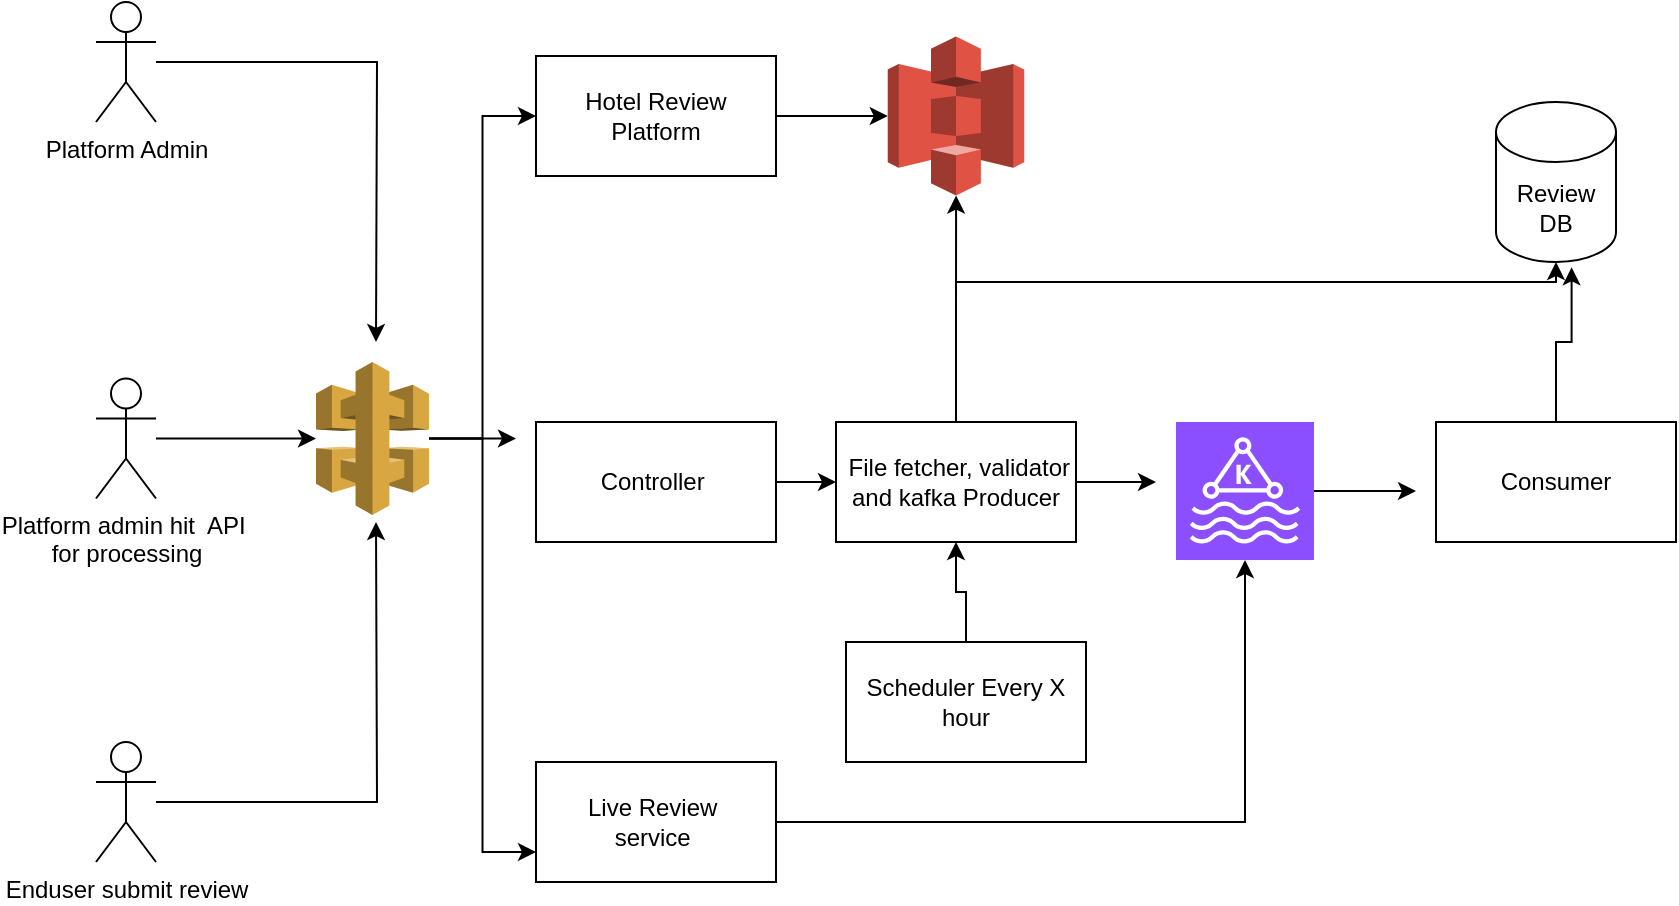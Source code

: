 <mxfile version="26.2.14">
  <diagram name="Page-1" id="gLbh3OFSFKKdITn1auYc">
    <mxGraphModel dx="1281" dy="570" grid="1" gridSize="10" guides="1" tooltips="1" connect="1" arrows="1" fold="1" page="1" pageScale="1" pageWidth="850" pageHeight="1100" math="0" shadow="0">
      <root>
        <mxCell id="0" />
        <mxCell id="1" parent="0" />
        <mxCell id="18LhkL2Vf4VFiMgtXKWE-20" style="edgeStyle=orthogonalEdgeStyle;rounded=0;orthogonalLoop=1;jettySize=auto;html=1;" edge="1" parent="1" source="UB9DZYSupl-qanN3jUrm-1">
          <mxGeometry relative="1" as="geometry">
            <mxPoint x="190" y="380" as="targetPoint" />
          </mxGeometry>
        </mxCell>
        <mxCell id="UB9DZYSupl-qanN3jUrm-1" value="Platform Admin&lt;div&gt;&lt;br&gt;&lt;/div&gt;" style="shape=umlActor;verticalLabelPosition=bottom;verticalAlign=top;html=1;outlineConnect=0;" parent="1" vertex="1">
          <mxGeometry x="50" y="210" width="30" height="60" as="geometry" />
        </mxCell>
        <mxCell id="UB9DZYSupl-qanN3jUrm-3" value="Hotel Review Platform" style="rounded=0;whiteSpace=wrap;html=1;" parent="1" vertex="1">
          <mxGeometry x="270" y="237" width="120" height="60" as="geometry" />
        </mxCell>
        <mxCell id="UB9DZYSupl-qanN3jUrm-4" value="" style="outlineConnect=0;dashed=0;verticalLabelPosition=bottom;verticalAlign=top;align=center;html=1;shape=mxgraph.aws3.s3;fillColor=#E05243;gradientColor=none;" parent="1" vertex="1">
          <mxGeometry x="445.88" y="227.25" width="68.25" height="79.5" as="geometry" />
        </mxCell>
        <mxCell id="UB9DZYSupl-qanN3jUrm-5" style="edgeStyle=orthogonalEdgeStyle;rounded=0;orthogonalLoop=1;jettySize=auto;html=1;entryX=0;entryY=0.5;entryDx=0;entryDy=0;entryPerimeter=0;" parent="1" source="UB9DZYSupl-qanN3jUrm-3" target="UB9DZYSupl-qanN3jUrm-4" edge="1">
          <mxGeometry relative="1" as="geometry" />
        </mxCell>
        <mxCell id="UB9DZYSupl-qanN3jUrm-12" style="edgeStyle=orthogonalEdgeStyle;rounded=0;orthogonalLoop=1;jettySize=auto;html=1;entryX=0;entryY=0.5;entryDx=0;entryDy=0;" parent="1" source="UB9DZYSupl-qanN3jUrm-6" target="UB9DZYSupl-qanN3jUrm-11" edge="1">
          <mxGeometry relative="1" as="geometry" />
        </mxCell>
        <mxCell id="UB9DZYSupl-qanN3jUrm-6" value="Controller&amp;nbsp;" style="rounded=0;whiteSpace=wrap;html=1;" parent="1" vertex="1">
          <mxGeometry x="270" y="420" width="120" height="60" as="geometry" />
        </mxCell>
        <mxCell id="18LhkL2Vf4VFiMgtXKWE-19" style="edgeStyle=orthogonalEdgeStyle;rounded=0;orthogonalLoop=1;jettySize=auto;html=1;" edge="1" parent="1" source="UB9DZYSupl-qanN3jUrm-7" target="18LhkL2Vf4VFiMgtXKWE-15">
          <mxGeometry relative="1" as="geometry" />
        </mxCell>
        <mxCell id="UB9DZYSupl-qanN3jUrm-7" value="Platform admin hit&amp;nbsp; API&amp;nbsp;&lt;div&gt;for processing&lt;/div&gt;" style="shape=umlActor;verticalLabelPosition=bottom;verticalAlign=top;html=1;outlineConnect=0;" parent="1" vertex="1">
          <mxGeometry x="50" y="398.25" width="30" height="60" as="geometry" />
        </mxCell>
        <mxCell id="18LhkL2Vf4VFiMgtXKWE-28" value="" style="edgeStyle=orthogonalEdgeStyle;rounded=0;orthogonalLoop=1;jettySize=auto;html=1;" edge="1" parent="1" source="UB9DZYSupl-qanN3jUrm-9" target="UB9DZYSupl-qanN3jUrm-11">
          <mxGeometry relative="1" as="geometry" />
        </mxCell>
        <mxCell id="UB9DZYSupl-qanN3jUrm-9" value="Scheduler Every X hour" style="rounded=0;whiteSpace=wrap;html=1;" parent="1" vertex="1">
          <mxGeometry x="425" y="530" width="120" height="60" as="geometry" />
        </mxCell>
        <mxCell id="UB9DZYSupl-qanN3jUrm-15" style="edgeStyle=orthogonalEdgeStyle;rounded=0;orthogonalLoop=1;jettySize=auto;html=1;" parent="1" source="UB9DZYSupl-qanN3jUrm-11" target="UB9DZYSupl-qanN3jUrm-4" edge="1">
          <mxGeometry relative="1" as="geometry" />
        </mxCell>
        <mxCell id="18LhkL2Vf4VFiMgtXKWE-13" style="edgeStyle=orthogonalEdgeStyle;rounded=0;orthogonalLoop=1;jettySize=auto;html=1;" edge="1" parent="1" source="UB9DZYSupl-qanN3jUrm-11" target="UB9DZYSupl-qanN3jUrm-16">
          <mxGeometry relative="1" as="geometry">
            <Array as="points">
              <mxPoint x="480" y="350" />
            </Array>
          </mxGeometry>
        </mxCell>
        <mxCell id="18LhkL2Vf4VFiMgtXKWE-26" style="edgeStyle=orthogonalEdgeStyle;rounded=0;orthogonalLoop=1;jettySize=auto;html=1;" edge="1" parent="1" source="UB9DZYSupl-qanN3jUrm-11">
          <mxGeometry relative="1" as="geometry">
            <mxPoint x="580" y="450" as="targetPoint" />
          </mxGeometry>
        </mxCell>
        <mxCell id="UB9DZYSupl-qanN3jUrm-11" value="&amp;nbsp;File fetcher, validator and kafka Producer" style="rounded=0;whiteSpace=wrap;html=1;" parent="1" vertex="1">
          <mxGeometry x="420" y="420" width="120" height="60" as="geometry" />
        </mxCell>
        <mxCell id="UB9DZYSupl-qanN3jUrm-16" value="Review DB" style="shape=cylinder3;whiteSpace=wrap;html=1;boundedLbl=1;backgroundOutline=1;size=15;" parent="1" vertex="1">
          <mxGeometry x="750" y="260" width="60" height="80" as="geometry" />
        </mxCell>
        <mxCell id="18LhkL2Vf4VFiMgtXKWE-27" style="edgeStyle=orthogonalEdgeStyle;rounded=0;orthogonalLoop=1;jettySize=auto;html=1;" edge="1" parent="1" source="UB9DZYSupl-qanN3jUrm-18">
          <mxGeometry relative="1" as="geometry">
            <mxPoint x="710" y="454.5" as="targetPoint" />
          </mxGeometry>
        </mxCell>
        <mxCell id="UB9DZYSupl-qanN3jUrm-18" value="" style="sketch=0;points=[[0,0,0],[0.25,0,0],[0.5,0,0],[0.75,0,0],[1,0,0],[0,1,0],[0.25,1,0],[0.5,1,0],[0.75,1,0],[1,1,0],[0,0.25,0],[0,0.5,0],[0,0.75,0],[1,0.25,0],[1,0.5,0],[1,0.75,0]];outlineConnect=0;fontColor=#232F3E;fillColor=#8C4FFF;strokeColor=#ffffff;dashed=0;verticalLabelPosition=bottom;verticalAlign=top;align=center;html=1;fontSize=12;fontStyle=0;aspect=fixed;shape=mxgraph.aws4.resourceIcon;resIcon=mxgraph.aws4.managed_streaming_for_kafka;" parent="1" vertex="1">
          <mxGeometry x="590" y="420" width="69" height="69" as="geometry" />
        </mxCell>
        <mxCell id="UB9DZYSupl-qanN3jUrm-20" value="Consumer" style="rounded=0;whiteSpace=wrap;html=1;" parent="1" vertex="1">
          <mxGeometry x="720" y="420" width="120" height="60" as="geometry" />
        </mxCell>
        <mxCell id="18LhkL2Vf4VFiMgtXKWE-16" style="edgeStyle=orthogonalEdgeStyle;rounded=0;orthogonalLoop=1;jettySize=auto;html=1;" edge="1" parent="1" source="18LhkL2Vf4VFiMgtXKWE-5">
          <mxGeometry relative="1" as="geometry">
            <mxPoint x="190" y="470" as="targetPoint" />
          </mxGeometry>
        </mxCell>
        <mxCell id="18LhkL2Vf4VFiMgtXKWE-5" value="Enduser submit review" style="shape=umlActor;verticalLabelPosition=bottom;verticalAlign=top;html=1;outlineConnect=0;" vertex="1" parent="1">
          <mxGeometry x="50" y="580" width="30" height="60" as="geometry" />
        </mxCell>
        <mxCell id="18LhkL2Vf4VFiMgtXKWE-7" value="Live Review&amp;nbsp;&lt;div&gt;service&amp;nbsp;&lt;/div&gt;" style="rounded=0;whiteSpace=wrap;html=1;" vertex="1" parent="1">
          <mxGeometry x="270" y="590" width="120" height="60" as="geometry" />
        </mxCell>
        <mxCell id="18LhkL2Vf4VFiMgtXKWE-12" style="edgeStyle=orthogonalEdgeStyle;rounded=0;orthogonalLoop=1;jettySize=auto;html=1;entryX=0.63;entryY=1.033;entryDx=0;entryDy=0;entryPerimeter=0;" edge="1" parent="1" source="UB9DZYSupl-qanN3jUrm-20" target="UB9DZYSupl-qanN3jUrm-16">
          <mxGeometry relative="1" as="geometry" />
        </mxCell>
        <mxCell id="18LhkL2Vf4VFiMgtXKWE-14" style="edgeStyle=orthogonalEdgeStyle;rounded=0;orthogonalLoop=1;jettySize=auto;html=1;entryX=0.5;entryY=1;entryDx=0;entryDy=0;entryPerimeter=0;" edge="1" parent="1" source="18LhkL2Vf4VFiMgtXKWE-7" target="UB9DZYSupl-qanN3jUrm-18">
          <mxGeometry relative="1" as="geometry" />
        </mxCell>
        <mxCell id="18LhkL2Vf4VFiMgtXKWE-22" style="edgeStyle=orthogonalEdgeStyle;rounded=0;orthogonalLoop=1;jettySize=auto;html=1;entryX=0;entryY=0.5;entryDx=0;entryDy=0;" edge="1" parent="1" source="18LhkL2Vf4VFiMgtXKWE-15" target="UB9DZYSupl-qanN3jUrm-3">
          <mxGeometry relative="1" as="geometry" />
        </mxCell>
        <mxCell id="18LhkL2Vf4VFiMgtXKWE-23" style="edgeStyle=orthogonalEdgeStyle;rounded=0;orthogonalLoop=1;jettySize=auto;html=1;entryX=0;entryY=0.75;entryDx=0;entryDy=0;" edge="1" parent="1" source="18LhkL2Vf4VFiMgtXKWE-15" target="18LhkL2Vf4VFiMgtXKWE-7">
          <mxGeometry relative="1" as="geometry" />
        </mxCell>
        <mxCell id="18LhkL2Vf4VFiMgtXKWE-29" style="edgeStyle=orthogonalEdgeStyle;rounded=0;orthogonalLoop=1;jettySize=auto;html=1;" edge="1" parent="1" source="18LhkL2Vf4VFiMgtXKWE-15">
          <mxGeometry relative="1" as="geometry">
            <mxPoint x="260" y="428.25" as="targetPoint" />
          </mxGeometry>
        </mxCell>
        <mxCell id="18LhkL2Vf4VFiMgtXKWE-15" value="" style="outlineConnect=0;dashed=0;verticalLabelPosition=bottom;verticalAlign=top;align=center;html=1;shape=mxgraph.aws3.api_gateway;fillColor=#D9A741;gradientColor=none;" vertex="1" parent="1">
          <mxGeometry x="160" y="390" width="56.5" height="76.5" as="geometry" />
        </mxCell>
      </root>
    </mxGraphModel>
  </diagram>
</mxfile>
